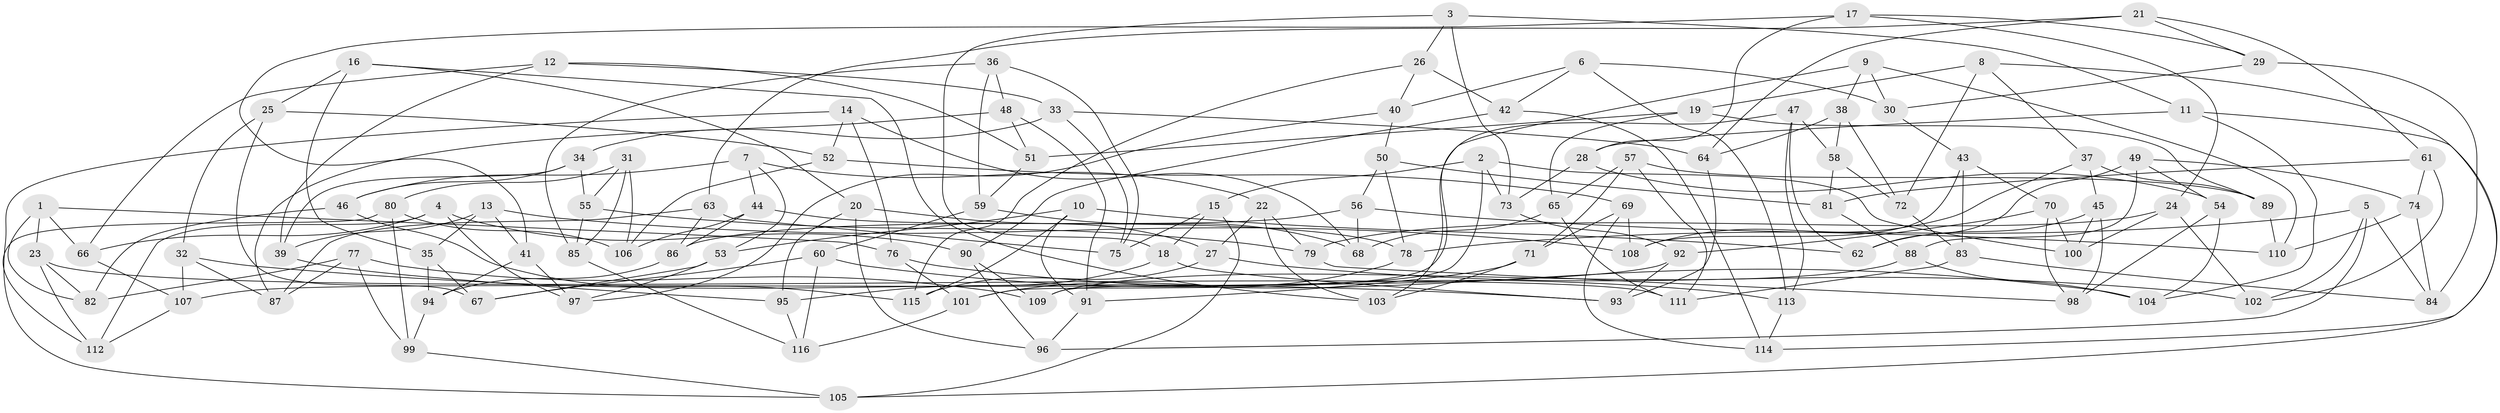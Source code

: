 // Generated by graph-tools (version 1.1) at 2025/11/02/27/25 16:11:50]
// undirected, 116 vertices, 232 edges
graph export_dot {
graph [start="1"]
  node [color=gray90,style=filled];
  1;
  2;
  3;
  4;
  5;
  6;
  7;
  8;
  9;
  10;
  11;
  12;
  13;
  14;
  15;
  16;
  17;
  18;
  19;
  20;
  21;
  22;
  23;
  24;
  25;
  26;
  27;
  28;
  29;
  30;
  31;
  32;
  33;
  34;
  35;
  36;
  37;
  38;
  39;
  40;
  41;
  42;
  43;
  44;
  45;
  46;
  47;
  48;
  49;
  50;
  51;
  52;
  53;
  54;
  55;
  56;
  57;
  58;
  59;
  60;
  61;
  62;
  63;
  64;
  65;
  66;
  67;
  68;
  69;
  70;
  71;
  72;
  73;
  74;
  75;
  76;
  77;
  78;
  79;
  80;
  81;
  82;
  83;
  84;
  85;
  86;
  87;
  88;
  89;
  90;
  91;
  92;
  93;
  94;
  95;
  96;
  97;
  98;
  99;
  100;
  101;
  102;
  103;
  104;
  105;
  106;
  107;
  108;
  109;
  110;
  111;
  112;
  113;
  114;
  115;
  116;
  1 -- 66;
  1 -- 23;
  1 -- 76;
  1 -- 82;
  2 -- 100;
  2 -- 109;
  2 -- 73;
  2 -- 15;
  3 -- 73;
  3 -- 18;
  3 -- 11;
  3 -- 26;
  4 -- 112;
  4 -- 66;
  4 -- 97;
  4 -- 90;
  5 -- 84;
  5 -- 96;
  5 -- 102;
  5 -- 78;
  6 -- 113;
  6 -- 40;
  6 -- 42;
  6 -- 30;
  7 -- 46;
  7 -- 22;
  7 -- 53;
  7 -- 44;
  8 -- 37;
  8 -- 19;
  8 -- 114;
  8 -- 72;
  9 -- 38;
  9 -- 110;
  9 -- 30;
  9 -- 103;
  10 -- 115;
  10 -- 91;
  10 -- 53;
  10 -- 62;
  11 -- 104;
  11 -- 105;
  11 -- 28;
  12 -- 66;
  12 -- 33;
  12 -- 51;
  12 -- 39;
  13 -- 35;
  13 -- 108;
  13 -- 39;
  13 -- 41;
  14 -- 68;
  14 -- 76;
  14 -- 105;
  14 -- 52;
  15 -- 105;
  15 -- 18;
  15 -- 75;
  16 -- 103;
  16 -- 20;
  16 -- 35;
  16 -- 25;
  17 -- 24;
  17 -- 41;
  17 -- 28;
  17 -- 29;
  18 -- 95;
  18 -- 93;
  19 -- 89;
  19 -- 65;
  19 -- 51;
  20 -- 96;
  20 -- 95;
  20 -- 27;
  21 -- 29;
  21 -- 61;
  21 -- 64;
  21 -- 63;
  22 -- 27;
  22 -- 103;
  22 -- 79;
  23 -- 82;
  23 -- 112;
  23 -- 111;
  24 -- 102;
  24 -- 79;
  24 -- 100;
  25 -- 32;
  25 -- 52;
  25 -- 67;
  26 -- 115;
  26 -- 42;
  26 -- 40;
  27 -- 102;
  27 -- 115;
  28 -- 73;
  28 -- 54;
  29 -- 30;
  29 -- 84;
  30 -- 43;
  31 -- 55;
  31 -- 106;
  31 -- 80;
  31 -- 85;
  32 -- 93;
  32 -- 107;
  32 -- 87;
  33 -- 64;
  33 -- 75;
  33 -- 34;
  34 -- 46;
  34 -- 39;
  34 -- 55;
  35 -- 67;
  35 -- 94;
  36 -- 85;
  36 -- 48;
  36 -- 75;
  36 -- 59;
  37 -- 89;
  37 -- 45;
  37 -- 108;
  38 -- 64;
  38 -- 58;
  38 -- 72;
  39 -- 95;
  40 -- 97;
  40 -- 50;
  41 -- 97;
  41 -- 94;
  42 -- 114;
  42 -- 90;
  43 -- 83;
  43 -- 108;
  43 -- 70;
  44 -- 106;
  44 -- 78;
  44 -- 86;
  45 -- 62;
  45 -- 98;
  45 -- 100;
  46 -- 115;
  46 -- 82;
  47 -- 113;
  47 -- 101;
  47 -- 58;
  47 -- 62;
  48 -- 51;
  48 -- 87;
  48 -- 91;
  49 -- 62;
  49 -- 88;
  49 -- 54;
  49 -- 74;
  50 -- 78;
  50 -- 56;
  50 -- 81;
  51 -- 59;
  52 -- 69;
  52 -- 106;
  53 -- 67;
  53 -- 97;
  54 -- 104;
  54 -- 98;
  55 -- 79;
  55 -- 85;
  56 -- 110;
  56 -- 68;
  56 -- 86;
  57 -- 65;
  57 -- 71;
  57 -- 111;
  57 -- 89;
  58 -- 72;
  58 -- 81;
  59 -- 68;
  59 -- 60;
  60 -- 113;
  60 -- 67;
  60 -- 116;
  61 -- 74;
  61 -- 81;
  61 -- 102;
  63 -- 75;
  63 -- 86;
  63 -- 87;
  64 -- 93;
  65 -- 111;
  65 -- 68;
  66 -- 107;
  69 -- 114;
  69 -- 71;
  69 -- 108;
  70 -- 98;
  70 -- 92;
  70 -- 100;
  71 -- 103;
  71 -- 91;
  72 -- 83;
  73 -- 92;
  74 -- 110;
  74 -- 84;
  76 -- 104;
  76 -- 101;
  77 -- 99;
  77 -- 109;
  77 -- 82;
  77 -- 87;
  78 -- 101;
  79 -- 98;
  80 -- 99;
  80 -- 112;
  80 -- 106;
  81 -- 88;
  83 -- 84;
  83 -- 111;
  85 -- 116;
  86 -- 94;
  88 -- 104;
  88 -- 109;
  89 -- 110;
  90 -- 96;
  90 -- 109;
  91 -- 96;
  92 -- 93;
  92 -- 107;
  94 -- 99;
  95 -- 116;
  99 -- 105;
  101 -- 116;
  107 -- 112;
  113 -- 114;
}
